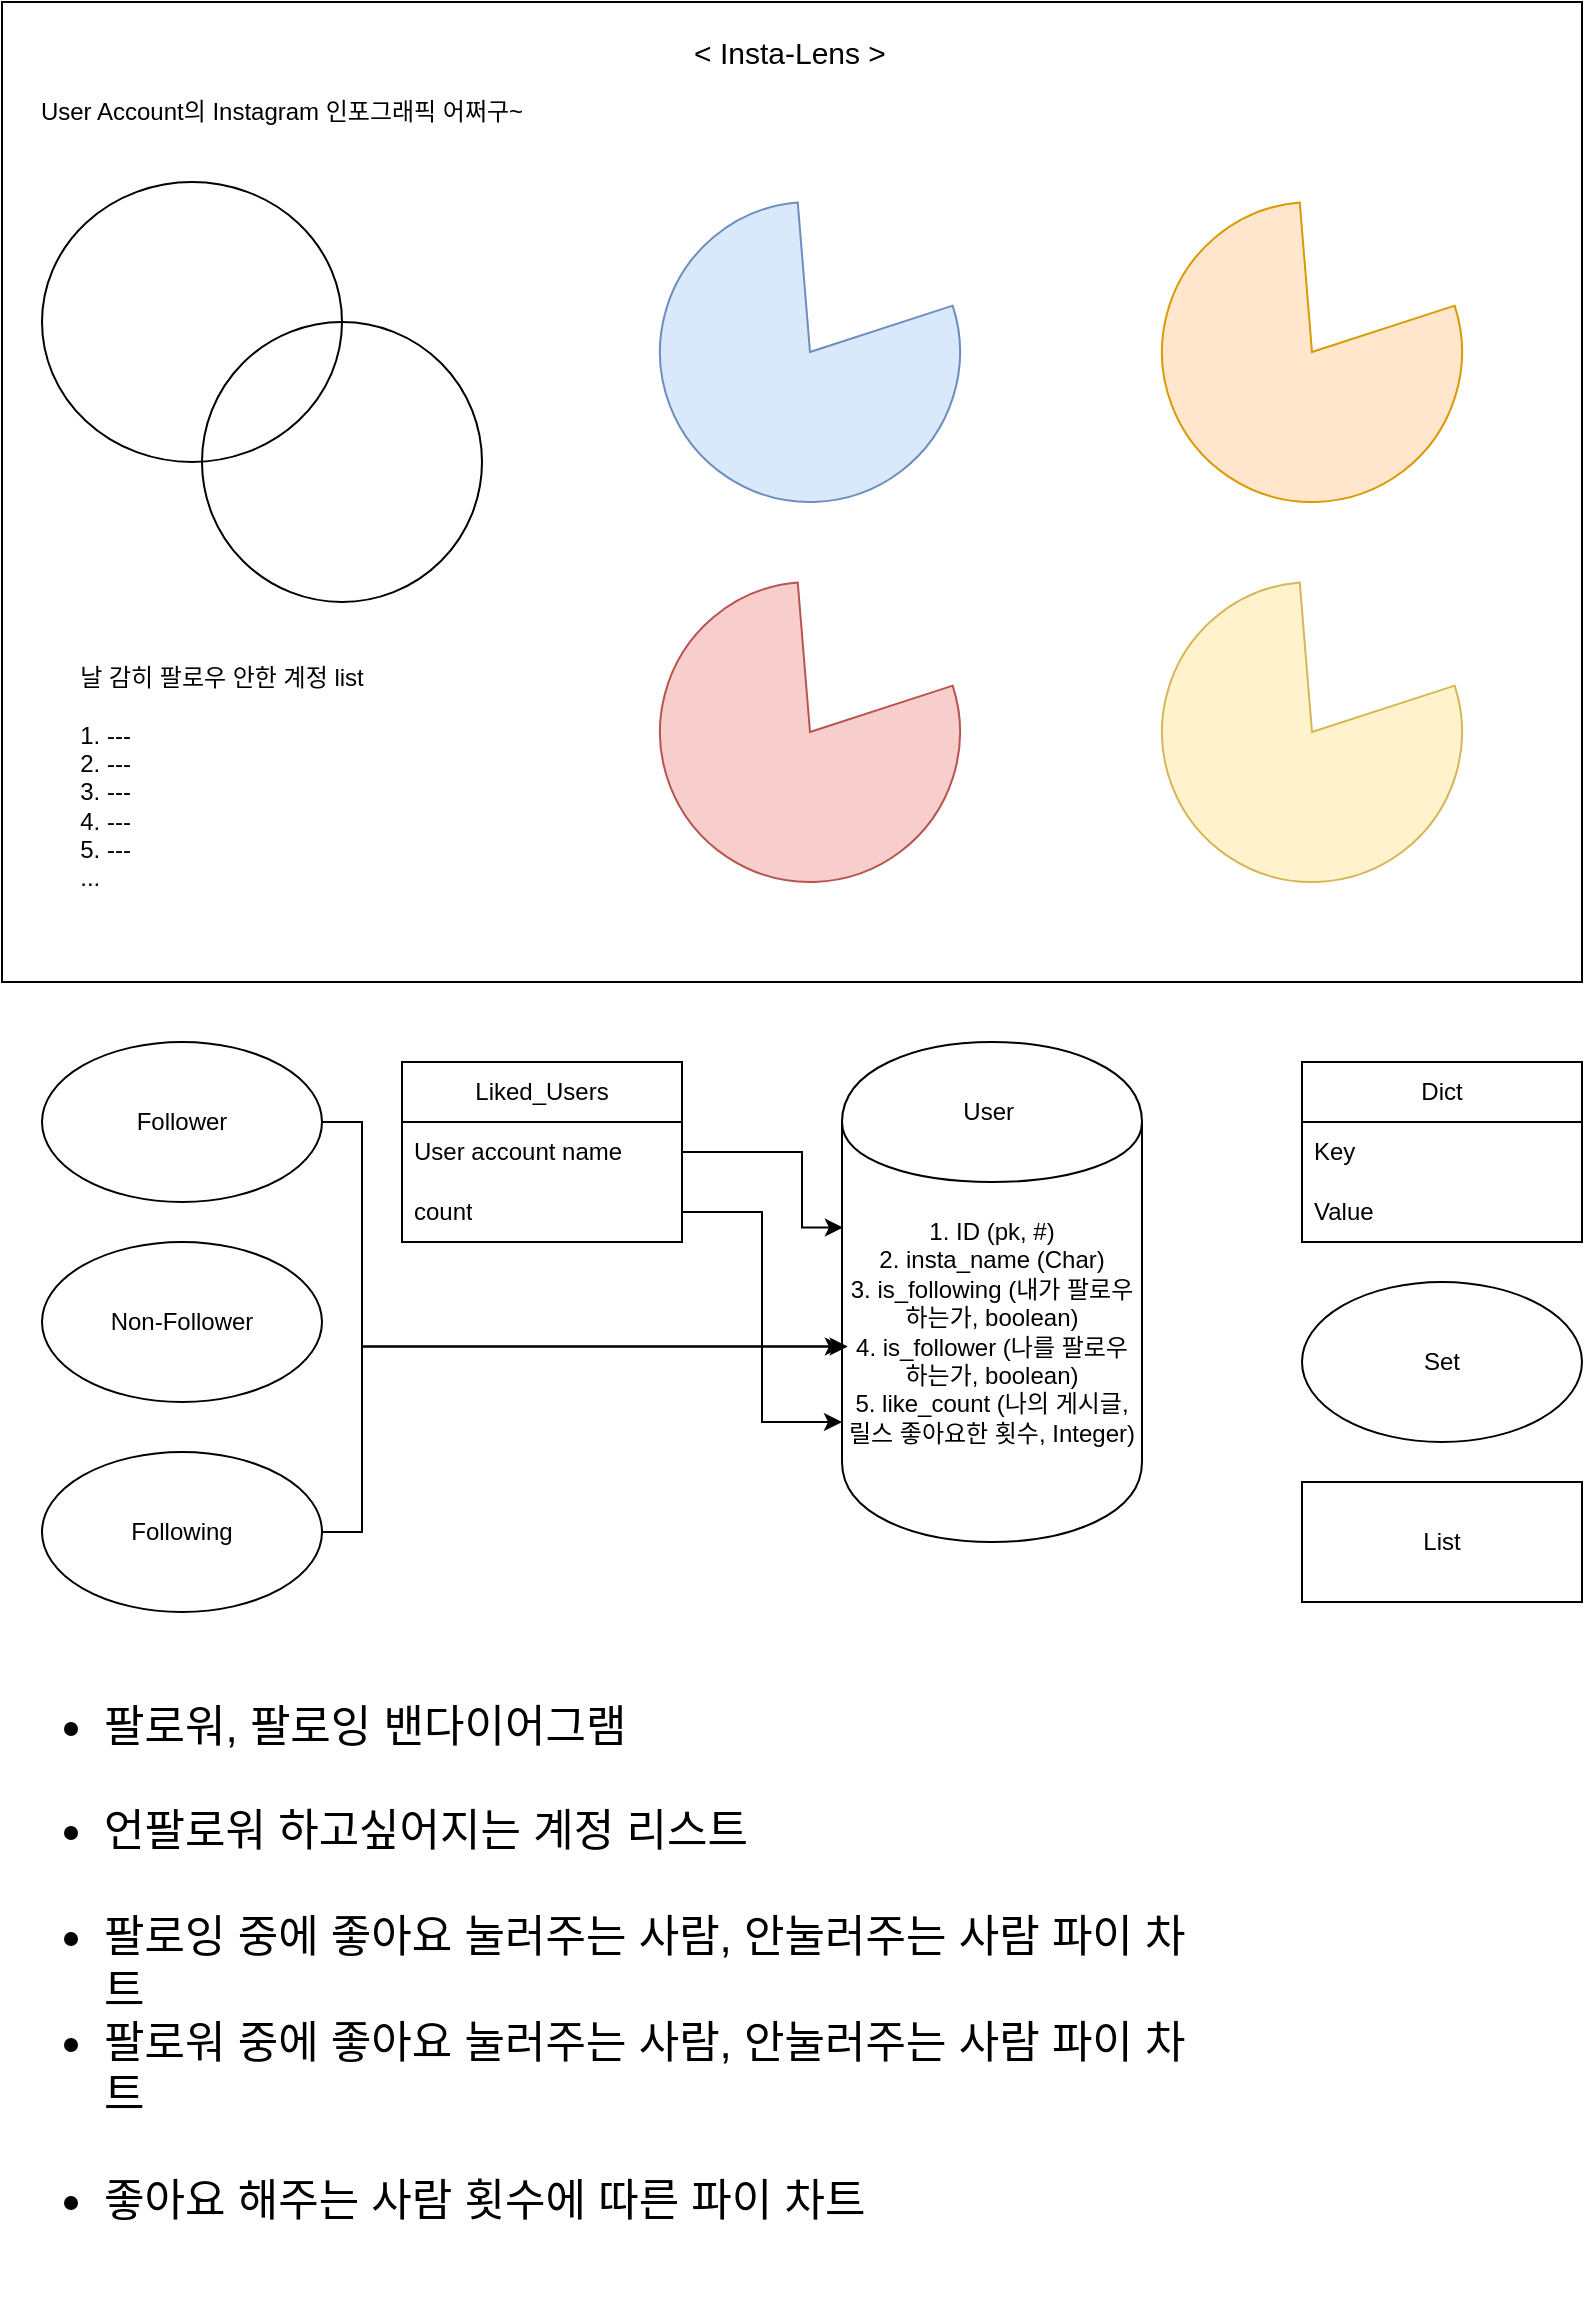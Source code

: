 <mxfile version="24.7.17">
  <diagram name="페이지-1" id="8WGVhJYfuTn8DZfaYAtl">
    <mxGraphModel dx="1562" dy="853" grid="1" gridSize="10" guides="1" tooltips="1" connect="1" arrows="1" fold="1" page="1" pageScale="1" pageWidth="827" pageHeight="1169" math="0" shadow="0">
      <root>
        <mxCell id="0" />
        <mxCell id="1" parent="0" />
        <mxCell id="-7uy2Xp6dNYXPbMtSDcJ-7" value="" style="rounded=0;whiteSpace=wrap;html=1;" parent="1" vertex="1">
          <mxGeometry x="20" y="20" width="790" height="490" as="geometry" />
        </mxCell>
        <mxCell id="-7uy2Xp6dNYXPbMtSDcJ-8" value="&lt;font style=&quot;font-size: 15px;&quot;&gt;&amp;lt; Insta-Lens &amp;gt;&lt;/font&gt;" style="text;html=1;align=center;verticalAlign=middle;whiteSpace=wrap;rounded=0;" parent="1" vertex="1">
          <mxGeometry x="349" y="30" width="130" height="30" as="geometry" />
        </mxCell>
        <mxCell id="-7uy2Xp6dNYXPbMtSDcJ-9" value="User Account의 Instagram 인포그래픽 어쩌구~" style="text;html=1;align=center;verticalAlign=middle;whiteSpace=wrap;rounded=0;" parent="1" vertex="1">
          <mxGeometry x="30" y="60" width="260" height="30" as="geometry" />
        </mxCell>
        <mxCell id="-7uy2Xp6dNYXPbMtSDcJ-11" value="Liked_Users" style="swimlane;fontStyle=0;childLayout=stackLayout;horizontal=1;startSize=30;horizontalStack=0;resizeParent=1;resizeParentMax=0;resizeLast=0;collapsible=1;marginBottom=0;whiteSpace=wrap;html=1;" parent="1" vertex="1">
          <mxGeometry x="220" y="550" width="140" height="90" as="geometry" />
        </mxCell>
        <mxCell id="-7uy2Xp6dNYXPbMtSDcJ-12" value="User account name" style="text;strokeColor=none;fillColor=none;align=left;verticalAlign=middle;spacingLeft=4;spacingRight=4;overflow=hidden;points=[[0,0.5],[1,0.5]];portConstraint=eastwest;rotatable=0;whiteSpace=wrap;html=1;" parent="-7uy2Xp6dNYXPbMtSDcJ-11" vertex="1">
          <mxGeometry y="30" width="140" height="30" as="geometry" />
        </mxCell>
        <mxCell id="-7uy2Xp6dNYXPbMtSDcJ-13" value="count" style="text;strokeColor=none;fillColor=none;align=left;verticalAlign=middle;spacingLeft=4;spacingRight=4;overflow=hidden;points=[[0,0.5],[1,0.5]];portConstraint=eastwest;rotatable=0;whiteSpace=wrap;html=1;" parent="-7uy2Xp6dNYXPbMtSDcJ-11" vertex="1">
          <mxGeometry y="60" width="140" height="30" as="geometry" />
        </mxCell>
        <mxCell id="-7uy2Xp6dNYXPbMtSDcJ-15" value="Dict" style="swimlane;fontStyle=0;childLayout=stackLayout;horizontal=1;startSize=30;horizontalStack=0;resizeParent=1;resizeParentMax=0;resizeLast=0;collapsible=1;marginBottom=0;whiteSpace=wrap;html=1;" parent="1" vertex="1">
          <mxGeometry x="670" y="550" width="140" height="90" as="geometry" />
        </mxCell>
        <mxCell id="-7uy2Xp6dNYXPbMtSDcJ-16" value="Key" style="text;strokeColor=none;fillColor=none;align=left;verticalAlign=middle;spacingLeft=4;spacingRight=4;overflow=hidden;points=[[0,0.5],[1,0.5]];portConstraint=eastwest;rotatable=0;whiteSpace=wrap;html=1;" parent="-7uy2Xp6dNYXPbMtSDcJ-15" vertex="1">
          <mxGeometry y="30" width="140" height="30" as="geometry" />
        </mxCell>
        <mxCell id="-7uy2Xp6dNYXPbMtSDcJ-17" value="Value" style="text;strokeColor=none;fillColor=none;align=left;verticalAlign=middle;spacingLeft=4;spacingRight=4;overflow=hidden;points=[[0,0.5],[1,0.5]];portConstraint=eastwest;rotatable=0;whiteSpace=wrap;html=1;" parent="-7uy2Xp6dNYXPbMtSDcJ-15" vertex="1">
          <mxGeometry y="60" width="140" height="30" as="geometry" />
        </mxCell>
        <mxCell id="-7uy2Xp6dNYXPbMtSDcJ-19" value="Set" style="ellipse;whiteSpace=wrap;html=1;" parent="1" vertex="1">
          <mxGeometry x="670" y="660" width="140" height="80" as="geometry" />
        </mxCell>
        <mxCell id="-7uy2Xp6dNYXPbMtSDcJ-20" value="List" style="rounded=0;whiteSpace=wrap;html=1;" parent="1" vertex="1">
          <mxGeometry x="670" y="760" width="140" height="60" as="geometry" />
        </mxCell>
        <mxCell id="-7uy2Xp6dNYXPbMtSDcJ-21" value="Follower" style="ellipse;whiteSpace=wrap;html=1;" parent="1" vertex="1">
          <mxGeometry x="40" y="540" width="140" height="80" as="geometry" />
        </mxCell>
        <mxCell id="-7uy2Xp6dNYXPbMtSDcJ-22" value="Non-Follower" style="ellipse;whiteSpace=wrap;html=1;" parent="1" vertex="1">
          <mxGeometry x="40" y="640" width="140" height="80" as="geometry" />
        </mxCell>
        <mxCell id="-7uy2Xp6dNYXPbMtSDcJ-23" value="Following" style="ellipse;whiteSpace=wrap;html=1;" parent="1" vertex="1">
          <mxGeometry x="40" y="745" width="140" height="80" as="geometry" />
        </mxCell>
        <mxCell id="-7uy2Xp6dNYXPbMtSDcJ-24" value="1. ID (pk, #)&lt;div&gt;2. insta_name (Char)&lt;/div&gt;&lt;div&gt;3. is_following (내가 팔로우 하는가, boolean)&lt;/div&gt;&lt;div&gt;4. is_follower (나를 팔로우 하는가, boolean)&lt;/div&gt;&lt;div&gt;5. like_count (나의 게시글, 릴스 좋아요한 횟수, Integer)&lt;/div&gt;" style="shape=cylinder;whiteSpace=wrap;html=1;boundedLbl=1;backgroundOutline=1;" parent="1" vertex="1">
          <mxGeometry x="440" y="540" width="150" height="250" as="geometry" />
        </mxCell>
        <mxCell id="-7uy2Xp6dNYXPbMtSDcJ-25" value="User&amp;nbsp;" style="text;html=1;align=center;verticalAlign=middle;whiteSpace=wrap;rounded=0;" parent="1" vertex="1">
          <mxGeometry x="485" y="560" width="60" height="30" as="geometry" />
        </mxCell>
        <mxCell id="-7uy2Xp6dNYXPbMtSDcJ-26" style="edgeStyle=orthogonalEdgeStyle;rounded=0;orthogonalLoop=1;jettySize=auto;html=1;entryX=0.003;entryY=0.371;entryDx=0;entryDy=0;entryPerimeter=0;" parent="1" source="-7uy2Xp6dNYXPbMtSDcJ-12" target="-7uy2Xp6dNYXPbMtSDcJ-24" edge="1">
          <mxGeometry relative="1" as="geometry">
            <Array as="points">
              <mxPoint x="420" y="595" />
              <mxPoint x="420" y="633" />
            </Array>
          </mxGeometry>
        </mxCell>
        <mxCell id="-7uy2Xp6dNYXPbMtSDcJ-27" style="edgeStyle=orthogonalEdgeStyle;rounded=0;orthogonalLoop=1;jettySize=auto;html=1;entryX=0.019;entryY=0.609;entryDx=0;entryDy=0;entryPerimeter=0;" parent="1" source="-7uy2Xp6dNYXPbMtSDcJ-21" target="-7uy2Xp6dNYXPbMtSDcJ-24" edge="1">
          <mxGeometry relative="1" as="geometry">
            <Array as="points">
              <mxPoint x="200" y="580" />
              <mxPoint x="200" y="692" />
            </Array>
          </mxGeometry>
        </mxCell>
        <mxCell id="-7uy2Xp6dNYXPbMtSDcJ-30" style="edgeStyle=orthogonalEdgeStyle;rounded=0;orthogonalLoop=1;jettySize=auto;html=1;entryX=0.003;entryY=0.609;entryDx=0;entryDy=0;entryPerimeter=0;" parent="1" source="-7uy2Xp6dNYXPbMtSDcJ-23" target="-7uy2Xp6dNYXPbMtSDcJ-24" edge="1">
          <mxGeometry relative="1" as="geometry">
            <Array as="points">
              <mxPoint x="200" y="785" />
              <mxPoint x="200" y="692" />
            </Array>
          </mxGeometry>
        </mxCell>
        <mxCell id="-7uy2Xp6dNYXPbMtSDcJ-31" style="edgeStyle=orthogonalEdgeStyle;rounded=0;orthogonalLoop=1;jettySize=auto;html=1;" parent="1" source="-7uy2Xp6dNYXPbMtSDcJ-13" edge="1">
          <mxGeometry relative="1" as="geometry">
            <mxPoint x="440" y="730" as="targetPoint" />
            <Array as="points">
              <mxPoint x="400" y="625" />
              <mxPoint x="400" y="730" />
            </Array>
          </mxGeometry>
        </mxCell>
        <mxCell id="-7uy2Xp6dNYXPbMtSDcJ-32" value="&lt;ul style=&quot;font-size: 22px;&quot;&gt;&lt;div style=&quot;text-align: left;&quot;&gt;&lt;br&gt;&lt;/div&gt;&lt;li style=&quot;text-align: left;&quot;&gt;팔로워, 팔로잉 밴다이어그램&lt;/li&gt;&lt;div style=&quot;text-align: left;&quot;&gt;&lt;br&gt;&lt;/div&gt;&lt;li style=&quot;text-align: left;&quot;&gt;언팔로워 하고싶어지는 계정 리스트&lt;/li&gt;&lt;div style=&quot;text-align: left;&quot;&gt;&lt;br&gt;&lt;/div&gt;&lt;li style=&quot;text-align: left;&quot;&gt;팔로잉 중에 좋아요 눌러주는 사람, 안눌러주는 사람 파이 차트&lt;/li&gt;&lt;li style=&quot;text-align: left;&quot;&gt;팔로워 중에 좋아요 눌러주는 사람, 안눌러주는 사람 파이 차트&lt;/li&gt;&lt;div style=&quot;text-align: left;&quot;&gt;&lt;br&gt;&lt;/div&gt;&lt;li style=&quot;text-align: left;&quot;&gt;좋아요 해주는 사람 횟수에 따른 파이 차트&lt;/li&gt;&lt;/ul&gt;&lt;div&gt;&lt;br&gt;&lt;/div&gt;" style="text;html=1;align=center;verticalAlign=middle;whiteSpace=wrap;rounded=0;" parent="1" vertex="1">
          <mxGeometry x="30" y="850" width="590" height="290" as="geometry" />
        </mxCell>
        <mxCell id="-7uy2Xp6dNYXPbMtSDcJ-33" value="" style="ellipse;whiteSpace=wrap;html=1;fillColor=none;" parent="1" vertex="1">
          <mxGeometry x="40" y="110" width="150" height="140" as="geometry" />
        </mxCell>
        <mxCell id="-7uy2Xp6dNYXPbMtSDcJ-34" value="" style="ellipse;whiteSpace=wrap;html=1;fillColor=none;" parent="1" vertex="1">
          <mxGeometry x="120" y="180" width="140" height="140" as="geometry" />
        </mxCell>
        <mxCell id="-7uy2Xp6dNYXPbMtSDcJ-37" value="날 감히 팔로우 안한 계정 list&lt;div&gt;&lt;br&gt;&lt;/div&gt;&lt;div style=&quot;text-align: left;&quot;&gt;1. ---&lt;/div&gt;&lt;div style=&quot;text-align: left;&quot;&gt;2. ---&lt;/div&gt;&lt;div style=&quot;text-align: left;&quot;&gt;3. ---&lt;/div&gt;&lt;div style=&quot;text-align: left;&quot;&gt;4. ---&lt;/div&gt;&lt;div style=&quot;text-align: left;&quot;&gt;5. ---&lt;/div&gt;&lt;div&gt;&lt;div style=&quot;text-align: left;&quot;&gt;&lt;span style=&quot;background-color: initial;&quot;&gt;...&lt;/span&gt;&lt;/div&gt;&lt;div style=&quot;text-align: left;&quot;&gt;&lt;br&gt;&lt;/div&gt;&lt;/div&gt;" style="text;html=1;align=center;verticalAlign=middle;whiteSpace=wrap;rounded=0;" parent="1" vertex="1">
          <mxGeometry x="40" y="330" width="180" height="170" as="geometry" />
        </mxCell>
        <mxCell id="-7uy2Xp6dNYXPbMtSDcJ-38" value="" style="verticalLabelPosition=bottom;verticalAlign=top;html=1;shape=mxgraph.basic.pie;fillColor=#dae8fc;strokeColor=#6c8ebf;startAngle=0.2;endAngle=0.987;" parent="1" vertex="1">
          <mxGeometry x="349" y="120" width="150" height="150" as="geometry" />
        </mxCell>
        <mxCell id="-7uy2Xp6dNYXPbMtSDcJ-42" value="" style="verticalLabelPosition=bottom;verticalAlign=top;html=1;shape=mxgraph.basic.pie;fillColor=#f8cecc;strokeColor=#b85450;startAngle=0.2;endAngle=0.987;" parent="1" vertex="1">
          <mxGeometry x="349" y="310" width="150" height="150" as="geometry" />
        </mxCell>
        <mxCell id="-7uy2Xp6dNYXPbMtSDcJ-43" value="" style="verticalLabelPosition=bottom;verticalAlign=top;html=1;shape=mxgraph.basic.pie;fillColor=#ffe6cc;strokeColor=#d79b00;startAngle=0.2;endAngle=0.987;" parent="1" vertex="1">
          <mxGeometry x="600" y="120" width="150" height="150" as="geometry" />
        </mxCell>
        <mxCell id="-7uy2Xp6dNYXPbMtSDcJ-44" value="" style="verticalLabelPosition=bottom;verticalAlign=top;html=1;shape=mxgraph.basic.pie;fillColor=#fff2cc;strokeColor=#d6b656;startAngle=0.2;endAngle=0.987;" parent="1" vertex="1">
          <mxGeometry x="600" y="310" width="150" height="150" as="geometry" />
        </mxCell>
      </root>
    </mxGraphModel>
  </diagram>
</mxfile>
